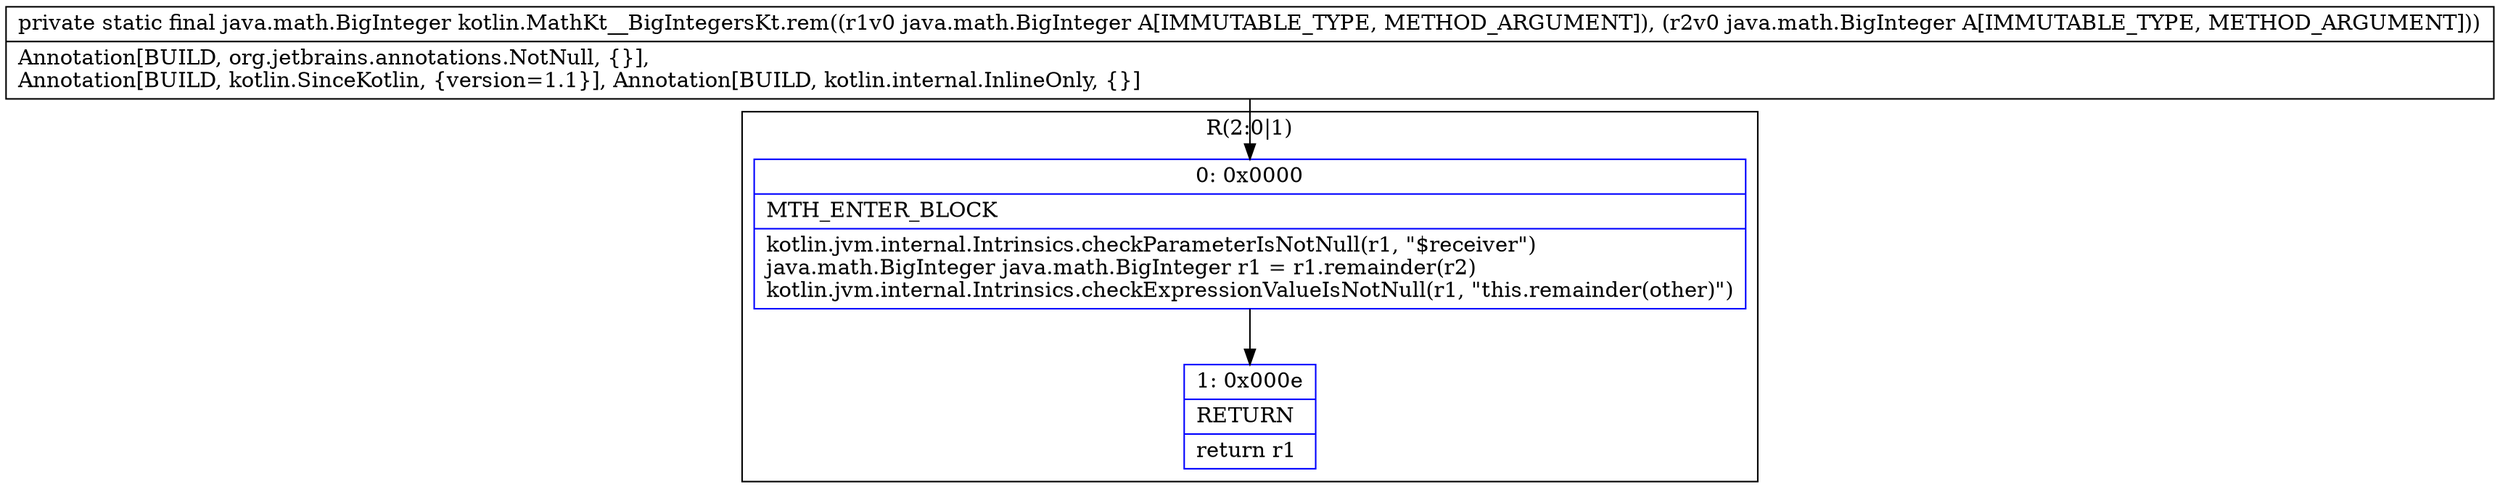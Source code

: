 digraph "CFG forkotlin.MathKt__BigIntegersKt.rem(Ljava\/math\/BigInteger;Ljava\/math\/BigInteger;)Ljava\/math\/BigInteger;" {
subgraph cluster_Region_1155043092 {
label = "R(2:0|1)";
node [shape=record,color=blue];
Node_0 [shape=record,label="{0\:\ 0x0000|MTH_ENTER_BLOCK\l|kotlin.jvm.internal.Intrinsics.checkParameterIsNotNull(r1, \"$receiver\")\ljava.math.BigInteger java.math.BigInteger r1 = r1.remainder(r2)\lkotlin.jvm.internal.Intrinsics.checkExpressionValueIsNotNull(r1, \"this.remainder(other)\")\l}"];
Node_1 [shape=record,label="{1\:\ 0x000e|RETURN\l|return r1\l}"];
}
MethodNode[shape=record,label="{private static final java.math.BigInteger kotlin.MathKt__BigIntegersKt.rem((r1v0 java.math.BigInteger A[IMMUTABLE_TYPE, METHOD_ARGUMENT]), (r2v0 java.math.BigInteger A[IMMUTABLE_TYPE, METHOD_ARGUMENT]))  | Annotation[BUILD, org.jetbrains.annotations.NotNull, \{\}], \lAnnotation[BUILD, kotlin.SinceKotlin, \{version=1.1\}], Annotation[BUILD, kotlin.internal.InlineOnly, \{\}]\l}"];
MethodNode -> Node_0;
Node_0 -> Node_1;
}

